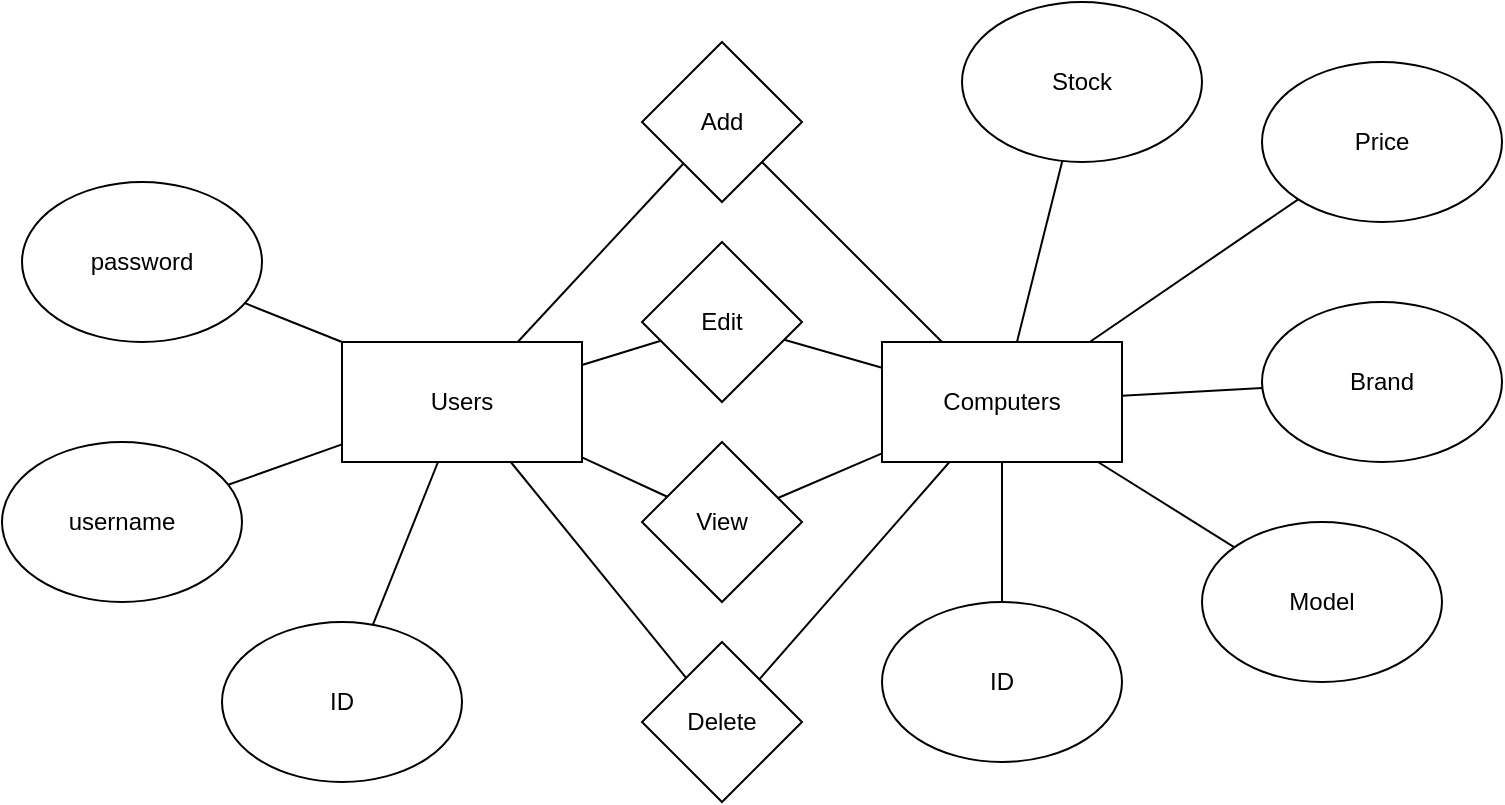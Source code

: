 <mxfile version="24.8.6">
  <diagram id="R2lEEEUBdFMjLlhIrx00" name="Page-1">
    <mxGraphModel dx="1050" dy="604" grid="1" gridSize="10" guides="1" tooltips="1" connect="1" arrows="1" fold="1" page="1" pageScale="1" pageWidth="850" pageHeight="1100" math="0" shadow="0" extFonts="Permanent Marker^https://fonts.googleapis.com/css?family=Permanent+Marker">
      <root>
        <mxCell id="0" />
        <mxCell id="1" parent="0" />
        <mxCell id="W8nqjClu5aDBiHtZzdmf-1" value="&lt;div&gt;Users&lt;/div&gt;" style="rounded=0;whiteSpace=wrap;html=1;" vertex="1" parent="1">
          <mxGeometry x="220" y="190" width="120" height="60" as="geometry" />
        </mxCell>
        <mxCell id="W8nqjClu5aDBiHtZzdmf-3" value="ID" style="ellipse;whiteSpace=wrap;html=1;" vertex="1" parent="1">
          <mxGeometry x="160" y="330" width="120" height="80" as="geometry" />
        </mxCell>
        <mxCell id="W8nqjClu5aDBiHtZzdmf-5" value="&lt;div&gt;username&lt;/div&gt;" style="ellipse;whiteSpace=wrap;html=1;" vertex="1" parent="1">
          <mxGeometry x="50" y="240" width="120" height="80" as="geometry" />
        </mxCell>
        <mxCell id="W8nqjClu5aDBiHtZzdmf-6" value="password" style="ellipse;whiteSpace=wrap;html=1;" vertex="1" parent="1">
          <mxGeometry x="60" y="110" width="120" height="80" as="geometry" />
        </mxCell>
        <mxCell id="W8nqjClu5aDBiHtZzdmf-9" value="Add" style="rhombus;whiteSpace=wrap;html=1;" vertex="1" parent="1">
          <mxGeometry x="370" y="40" width="80" height="80" as="geometry" />
        </mxCell>
        <mxCell id="W8nqjClu5aDBiHtZzdmf-11" value="&lt;div&gt;Computers&lt;/div&gt;" style="rounded=0;whiteSpace=wrap;html=1;" vertex="1" parent="1">
          <mxGeometry x="490" y="190" width="120" height="60" as="geometry" />
        </mxCell>
        <mxCell id="W8nqjClu5aDBiHtZzdmf-12" value="&lt;div&gt;ID&lt;/div&gt;" style="ellipse;whiteSpace=wrap;html=1;" vertex="1" parent="1">
          <mxGeometry x="490" y="320" width="120" height="80" as="geometry" />
        </mxCell>
        <mxCell id="W8nqjClu5aDBiHtZzdmf-13" value="Model" style="ellipse;whiteSpace=wrap;html=1;" vertex="1" parent="1">
          <mxGeometry x="650" y="280" width="120" height="80" as="geometry" />
        </mxCell>
        <mxCell id="W8nqjClu5aDBiHtZzdmf-14" value="Brand" style="ellipse;whiteSpace=wrap;html=1;" vertex="1" parent="1">
          <mxGeometry x="680" y="170" width="120" height="80" as="geometry" />
        </mxCell>
        <mxCell id="W8nqjClu5aDBiHtZzdmf-15" value="&lt;div&gt;Price&lt;/div&gt;" style="ellipse;whiteSpace=wrap;html=1;" vertex="1" parent="1">
          <mxGeometry x="680" y="50" width="120" height="80" as="geometry" />
        </mxCell>
        <mxCell id="W8nqjClu5aDBiHtZzdmf-16" value="Stock" style="ellipse;whiteSpace=wrap;html=1;" vertex="1" parent="1">
          <mxGeometry x="530" y="20" width="120" height="80" as="geometry" />
        </mxCell>
        <mxCell id="W8nqjClu5aDBiHtZzdmf-27" value="" style="endArrow=none;html=1;rounded=0;exitX=0;exitY=0;exitDx=0;exitDy=0;" edge="1" parent="1" source="W8nqjClu5aDBiHtZzdmf-1" target="W8nqjClu5aDBiHtZzdmf-6">
          <mxGeometry width="50" height="50" relative="1" as="geometry">
            <mxPoint x="400" y="220" as="sourcePoint" />
            <mxPoint x="450" y="170" as="targetPoint" />
          </mxGeometry>
        </mxCell>
        <mxCell id="W8nqjClu5aDBiHtZzdmf-28" value="" style="endArrow=none;html=1;rounded=0;" edge="1" parent="1" source="W8nqjClu5aDBiHtZzdmf-5" target="W8nqjClu5aDBiHtZzdmf-1">
          <mxGeometry width="50" height="50" relative="1" as="geometry">
            <mxPoint x="400" y="220" as="sourcePoint" />
            <mxPoint x="450" y="170" as="targetPoint" />
          </mxGeometry>
        </mxCell>
        <mxCell id="W8nqjClu5aDBiHtZzdmf-29" value="" style="endArrow=none;html=1;rounded=0;" edge="1" parent="1" source="W8nqjClu5aDBiHtZzdmf-1" target="W8nqjClu5aDBiHtZzdmf-3">
          <mxGeometry width="50" height="50" relative="1" as="geometry">
            <mxPoint x="400" y="220" as="sourcePoint" />
            <mxPoint x="450" y="170" as="targetPoint" />
          </mxGeometry>
        </mxCell>
        <mxCell id="W8nqjClu5aDBiHtZzdmf-30" value="" style="endArrow=none;html=1;rounded=0;" edge="1" parent="1" source="W8nqjClu5aDBiHtZzdmf-16" target="W8nqjClu5aDBiHtZzdmf-11">
          <mxGeometry width="50" height="50" relative="1" as="geometry">
            <mxPoint x="400" y="220" as="sourcePoint" />
            <mxPoint x="450" y="170" as="targetPoint" />
          </mxGeometry>
        </mxCell>
        <mxCell id="W8nqjClu5aDBiHtZzdmf-31" value="" style="endArrow=none;html=1;rounded=0;" edge="1" parent="1" source="W8nqjClu5aDBiHtZzdmf-11" target="W8nqjClu5aDBiHtZzdmf-15">
          <mxGeometry width="50" height="50" relative="1" as="geometry">
            <mxPoint x="400" y="220" as="sourcePoint" />
            <mxPoint x="450" y="170" as="targetPoint" />
          </mxGeometry>
        </mxCell>
        <mxCell id="W8nqjClu5aDBiHtZzdmf-32" value="" style="endArrow=none;html=1;rounded=0;" edge="1" parent="1" source="W8nqjClu5aDBiHtZzdmf-14" target="W8nqjClu5aDBiHtZzdmf-11">
          <mxGeometry width="50" height="50" relative="1" as="geometry">
            <mxPoint x="400" y="220" as="sourcePoint" />
            <mxPoint x="450" y="170" as="targetPoint" />
          </mxGeometry>
        </mxCell>
        <mxCell id="W8nqjClu5aDBiHtZzdmf-33" value="" style="endArrow=none;html=1;rounded=0;" edge="1" parent="1" source="W8nqjClu5aDBiHtZzdmf-13" target="W8nqjClu5aDBiHtZzdmf-11">
          <mxGeometry width="50" height="50" relative="1" as="geometry">
            <mxPoint x="400" y="220" as="sourcePoint" />
            <mxPoint x="450" y="170" as="targetPoint" />
          </mxGeometry>
        </mxCell>
        <mxCell id="W8nqjClu5aDBiHtZzdmf-34" value="" style="endArrow=none;html=1;rounded=0;" edge="1" parent="1" source="W8nqjClu5aDBiHtZzdmf-12" target="W8nqjClu5aDBiHtZzdmf-11">
          <mxGeometry width="50" height="50" relative="1" as="geometry">
            <mxPoint x="400" y="220" as="sourcePoint" />
            <mxPoint x="450" y="170" as="targetPoint" />
          </mxGeometry>
        </mxCell>
        <mxCell id="W8nqjClu5aDBiHtZzdmf-35" value="Edit" style="rhombus;whiteSpace=wrap;html=1;" vertex="1" parent="1">
          <mxGeometry x="370" y="140" width="80" height="80" as="geometry" />
        </mxCell>
        <mxCell id="W8nqjClu5aDBiHtZzdmf-36" value="View" style="rhombus;whiteSpace=wrap;html=1;" vertex="1" parent="1">
          <mxGeometry x="370" y="240" width="80" height="80" as="geometry" />
        </mxCell>
        <mxCell id="W8nqjClu5aDBiHtZzdmf-37" value="Delete" style="rhombus;whiteSpace=wrap;html=1;" vertex="1" parent="1">
          <mxGeometry x="370" y="340" width="80" height="80" as="geometry" />
        </mxCell>
        <mxCell id="W8nqjClu5aDBiHtZzdmf-38" value="" style="endArrow=none;html=1;rounded=0;" edge="1" parent="1" source="W8nqjClu5aDBiHtZzdmf-1" target="W8nqjClu5aDBiHtZzdmf-9">
          <mxGeometry width="50" height="50" relative="1" as="geometry">
            <mxPoint x="400" y="220" as="sourcePoint" />
            <mxPoint x="450" y="170" as="targetPoint" />
          </mxGeometry>
        </mxCell>
        <mxCell id="W8nqjClu5aDBiHtZzdmf-39" value="" style="endArrow=none;html=1;rounded=0;" edge="1" parent="1" source="W8nqjClu5aDBiHtZzdmf-1" target="W8nqjClu5aDBiHtZzdmf-35">
          <mxGeometry width="50" height="50" relative="1" as="geometry">
            <mxPoint x="400" y="220" as="sourcePoint" />
            <mxPoint x="410" y="180" as="targetPoint" />
          </mxGeometry>
        </mxCell>
        <mxCell id="W8nqjClu5aDBiHtZzdmf-40" value="" style="endArrow=none;html=1;rounded=0;" edge="1" parent="1" source="W8nqjClu5aDBiHtZzdmf-1" target="W8nqjClu5aDBiHtZzdmf-36">
          <mxGeometry width="50" height="50" relative="1" as="geometry">
            <mxPoint x="400" y="220" as="sourcePoint" />
            <mxPoint x="450" y="170" as="targetPoint" />
          </mxGeometry>
        </mxCell>
        <mxCell id="W8nqjClu5aDBiHtZzdmf-41" value="" style="endArrow=none;html=1;rounded=0;" edge="1" parent="1" source="W8nqjClu5aDBiHtZzdmf-1" target="W8nqjClu5aDBiHtZzdmf-37">
          <mxGeometry width="50" height="50" relative="1" as="geometry">
            <mxPoint x="400" y="220" as="sourcePoint" />
            <mxPoint x="450" y="170" as="targetPoint" />
          </mxGeometry>
        </mxCell>
        <mxCell id="W8nqjClu5aDBiHtZzdmf-42" value="" style="endArrow=none;html=1;rounded=0;" edge="1" parent="1" source="W8nqjClu5aDBiHtZzdmf-9" target="W8nqjClu5aDBiHtZzdmf-11">
          <mxGeometry width="50" height="50" relative="1" as="geometry">
            <mxPoint x="400" y="220" as="sourcePoint" />
            <mxPoint x="450" y="170" as="targetPoint" />
          </mxGeometry>
        </mxCell>
        <mxCell id="W8nqjClu5aDBiHtZzdmf-43" value="" style="endArrow=none;html=1;rounded=0;" edge="1" parent="1" source="W8nqjClu5aDBiHtZzdmf-35" target="W8nqjClu5aDBiHtZzdmf-11">
          <mxGeometry width="50" height="50" relative="1" as="geometry">
            <mxPoint x="400" y="220" as="sourcePoint" />
            <mxPoint x="450" y="170" as="targetPoint" />
          </mxGeometry>
        </mxCell>
        <mxCell id="W8nqjClu5aDBiHtZzdmf-44" value="" style="endArrow=none;html=1;rounded=0;" edge="1" parent="1" source="W8nqjClu5aDBiHtZzdmf-36" target="W8nqjClu5aDBiHtZzdmf-11">
          <mxGeometry width="50" height="50" relative="1" as="geometry">
            <mxPoint x="400" y="220" as="sourcePoint" />
            <mxPoint x="450" y="170" as="targetPoint" />
          </mxGeometry>
        </mxCell>
        <mxCell id="W8nqjClu5aDBiHtZzdmf-45" value="" style="endArrow=none;html=1;rounded=0;" edge="1" parent="1" source="W8nqjClu5aDBiHtZzdmf-37" target="W8nqjClu5aDBiHtZzdmf-11">
          <mxGeometry width="50" height="50" relative="1" as="geometry">
            <mxPoint x="400" y="220" as="sourcePoint" />
            <mxPoint x="450" y="170" as="targetPoint" />
          </mxGeometry>
        </mxCell>
      </root>
    </mxGraphModel>
  </diagram>
</mxfile>
